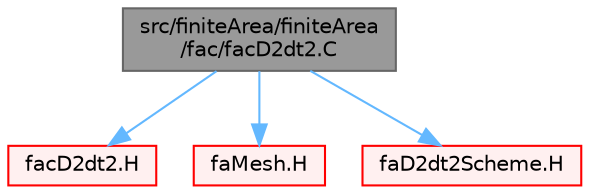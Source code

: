 digraph "src/finiteArea/finiteArea/fac/facD2dt2.C"
{
 // LATEX_PDF_SIZE
  bgcolor="transparent";
  edge [fontname=Helvetica,fontsize=10,labelfontname=Helvetica,labelfontsize=10];
  node [fontname=Helvetica,fontsize=10,shape=box,height=0.2,width=0.4];
  Node1 [id="Node000001",label="src/finiteArea/finiteArea\l/fac/facD2dt2.C",height=0.2,width=0.4,color="gray40", fillcolor="grey60", style="filled", fontcolor="black",tooltip=" "];
  Node1 -> Node2 [id="edge1_Node000001_Node000002",color="steelblue1",style="solid",tooltip=" "];
  Node2 [id="Node000002",label="facD2dt2.H",height=0.2,width=0.4,color="red", fillcolor="#FFF0F0", style="filled",URL="$facD2dt2_8H.html",tooltip=" "];
  Node1 -> Node219 [id="edge2_Node000001_Node000219",color="steelblue1",style="solid",tooltip=" "];
  Node219 [id="Node000219",label="faMesh.H",height=0.2,width=0.4,color="red", fillcolor="#FFF0F0", style="filled",URL="$faMesh_8H.html",tooltip=" "];
  Node1 -> Node360 [id="edge3_Node000001_Node000360",color="steelblue1",style="solid",tooltip=" "];
  Node360 [id="Node000360",label="faD2dt2Scheme.H",height=0.2,width=0.4,color="red", fillcolor="#FFF0F0", style="filled",URL="$faD2dt2Scheme_8H.html",tooltip=" "];
}
